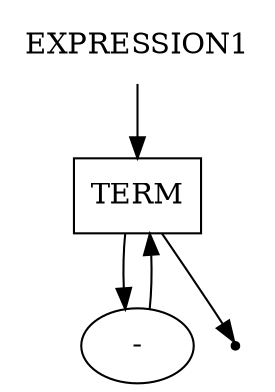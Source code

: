 digraph EXPRESSION1 {
    start [label=EXPRESSION1 shape=plaintext]
    A [label=TERM shape=box]
    B [label="-" shape=oval]
    end [label="" shape=point]
    start -> A
    A -> B
    B -> A
    A -> end
}